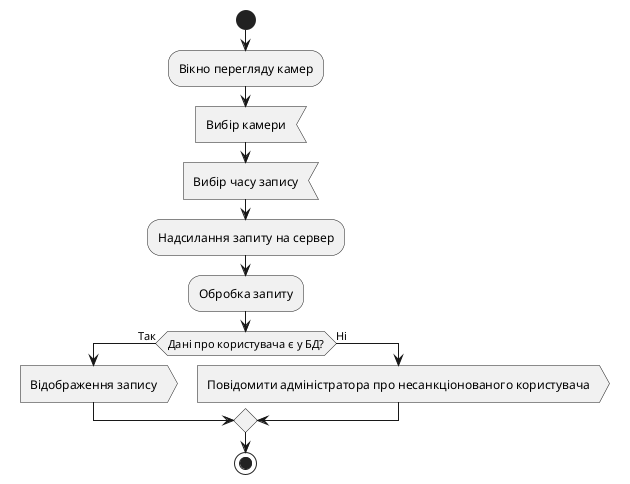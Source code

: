 @startuml
start
:Вікно перегляду камер;
:Вибір камери<
:Вибір часу запису<
:Надсилання запиту на сервер;
:Обробка запиту;
if (Дані про користувача є у БД?) then (Так)
    :Відображення запису>
else(Ні)
    :Повідомити адміністратора про несанкціонованого користувача>
endif
stop
@enduml